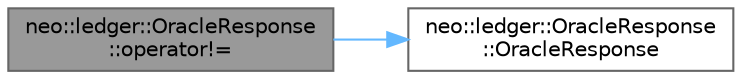 digraph "neo::ledger::OracleResponse::operator!="
{
 // LATEX_PDF_SIZE
  bgcolor="transparent";
  edge [fontname=Helvetica,fontsize=10,labelfontname=Helvetica,labelfontsize=10];
  node [fontname=Helvetica,fontsize=10,shape=box,height=0.2,width=0.4];
  rankdir="LR";
  Node1 [id="Node000001",label="neo::ledger::OracleResponse\l::operator!=",height=0.2,width=0.4,color="gray40", fillcolor="grey60", style="filled", fontcolor="black",tooltip="Checks if this OracleResponse is not equal to another OracleResponse."];
  Node1 -> Node2 [id="edge1_Node000001_Node000002",color="steelblue1",style="solid",tooltip=" "];
  Node2 [id="Node000002",label="neo::ledger::OracleResponse\l::OracleResponse",height=0.2,width=0.4,color="grey40", fillcolor="white", style="filled",URL="$classneo_1_1ledger_1_1_oracle_response.html#a77fef896470698d08e733a2ebd2c0417",tooltip="Constructs an empty OracleResponse."];
}
